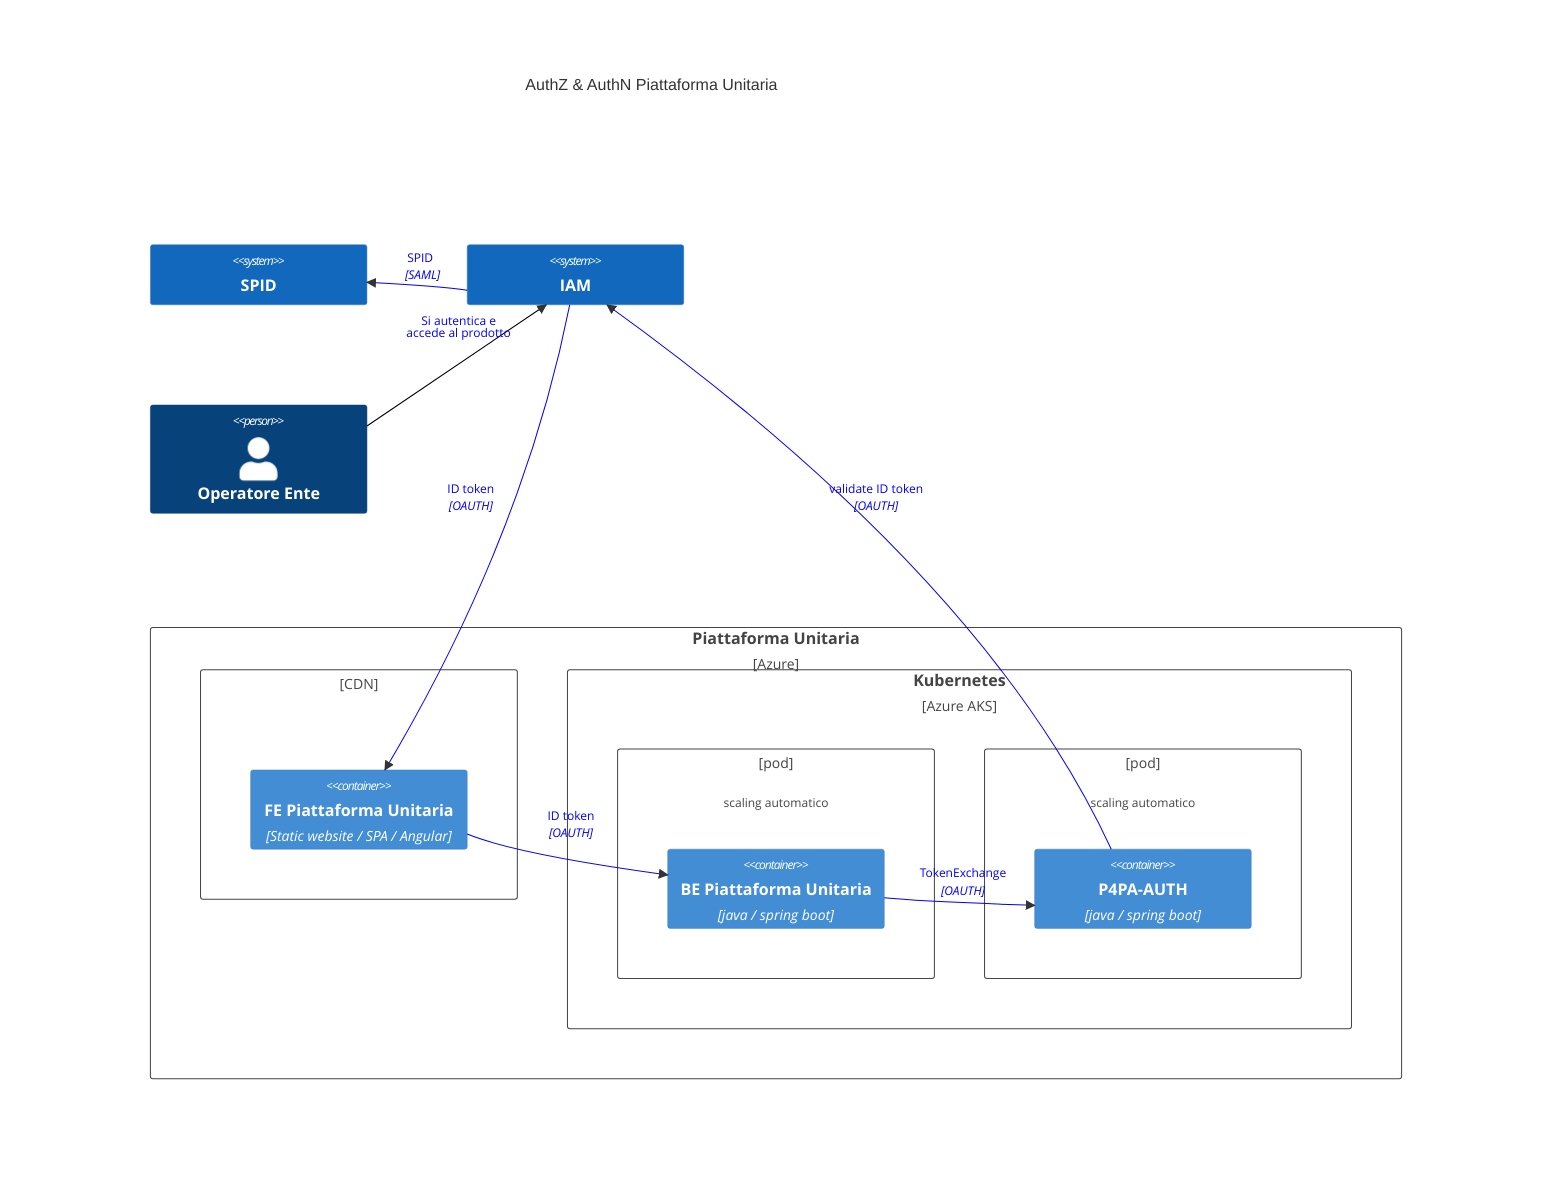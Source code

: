 C4Deployment
    title AuthZ & AuthN Piattaforma Unitaria

    UpdateLayoutConfig($c4ShapeInRow="3", $c4BoundaryInRow="2")


    System(spid, "SPID")
    System(sc, "IAM")
    Person(usr_ope, "Operatore Ente")


    Deployment_Node(az, "Piattaforma Unitaria", "Azure") {
        Deployment_Node(cdn, "", "CDN") {
            Container(pu_app_fe, "FE Piattaforma Unitaria", "Static website / SPA / Angular")
        }

        Deployment_Node(aks, "Kubernetes", "Azure AKS") {
            Deployment_Node(deploy_be, "", "pod", "scaling automatico"){
                Container(pu_app_be, "BE Piattaforma Unitaria", "java / spring boot")
            }
            Deployment_Node(deploy_auth, "", "pod", "scaling automatico"){
                Container(pu_iam, "P4PA-AUTH", "java / spring boot")
            }
        }
    }

    Rel(usr_ope, sc, "Si autentica e<BR/>accede al prodotto")
    UpdateRelStyle(usr_ope, sc, $textColor="blue", $lineColor="black", $offsetX="-50", $offsetY="-40")

    Rel(sc, spid, "SPID", "SAML")
    UpdateRelStyle(sc, spid, $textColor="blue", $lineColor="blue", $offsetX="-10", $offsetY="-30")

    Rel(sc, pu_app_fe, "ID token", "OAUTH")
    UpdateRelStyle(sc, pu_app_fe, $textColor="blue", $lineColor="blue", $offsetX="-30", $offsetY="-50")

    Rel(pu_app_fe, pu_app_be, "ID token", "OAUTH")
    UpdateRelStyle(pu_app_fe, pu_app_be, $textColor="blue", $lineColor="blue", $offsetX="-20", $offsetY="-40")

    Rel(pu_iam, sc, "validate ID token", "OAUTH")
    UpdateRelStyle(pu_iam, sc, $textColor="blue", $lineColor="blue", $offsetX="-30", $offsetY="-90")

    Rel(pu_app_be, pu_iam, "TokenExchange", "OAUTH")
    UpdateRelStyle(pu_app_be, pu_iam, $textColor="blue", $lineColor="blue", $offsetX="-40", $offsetY="-30")
